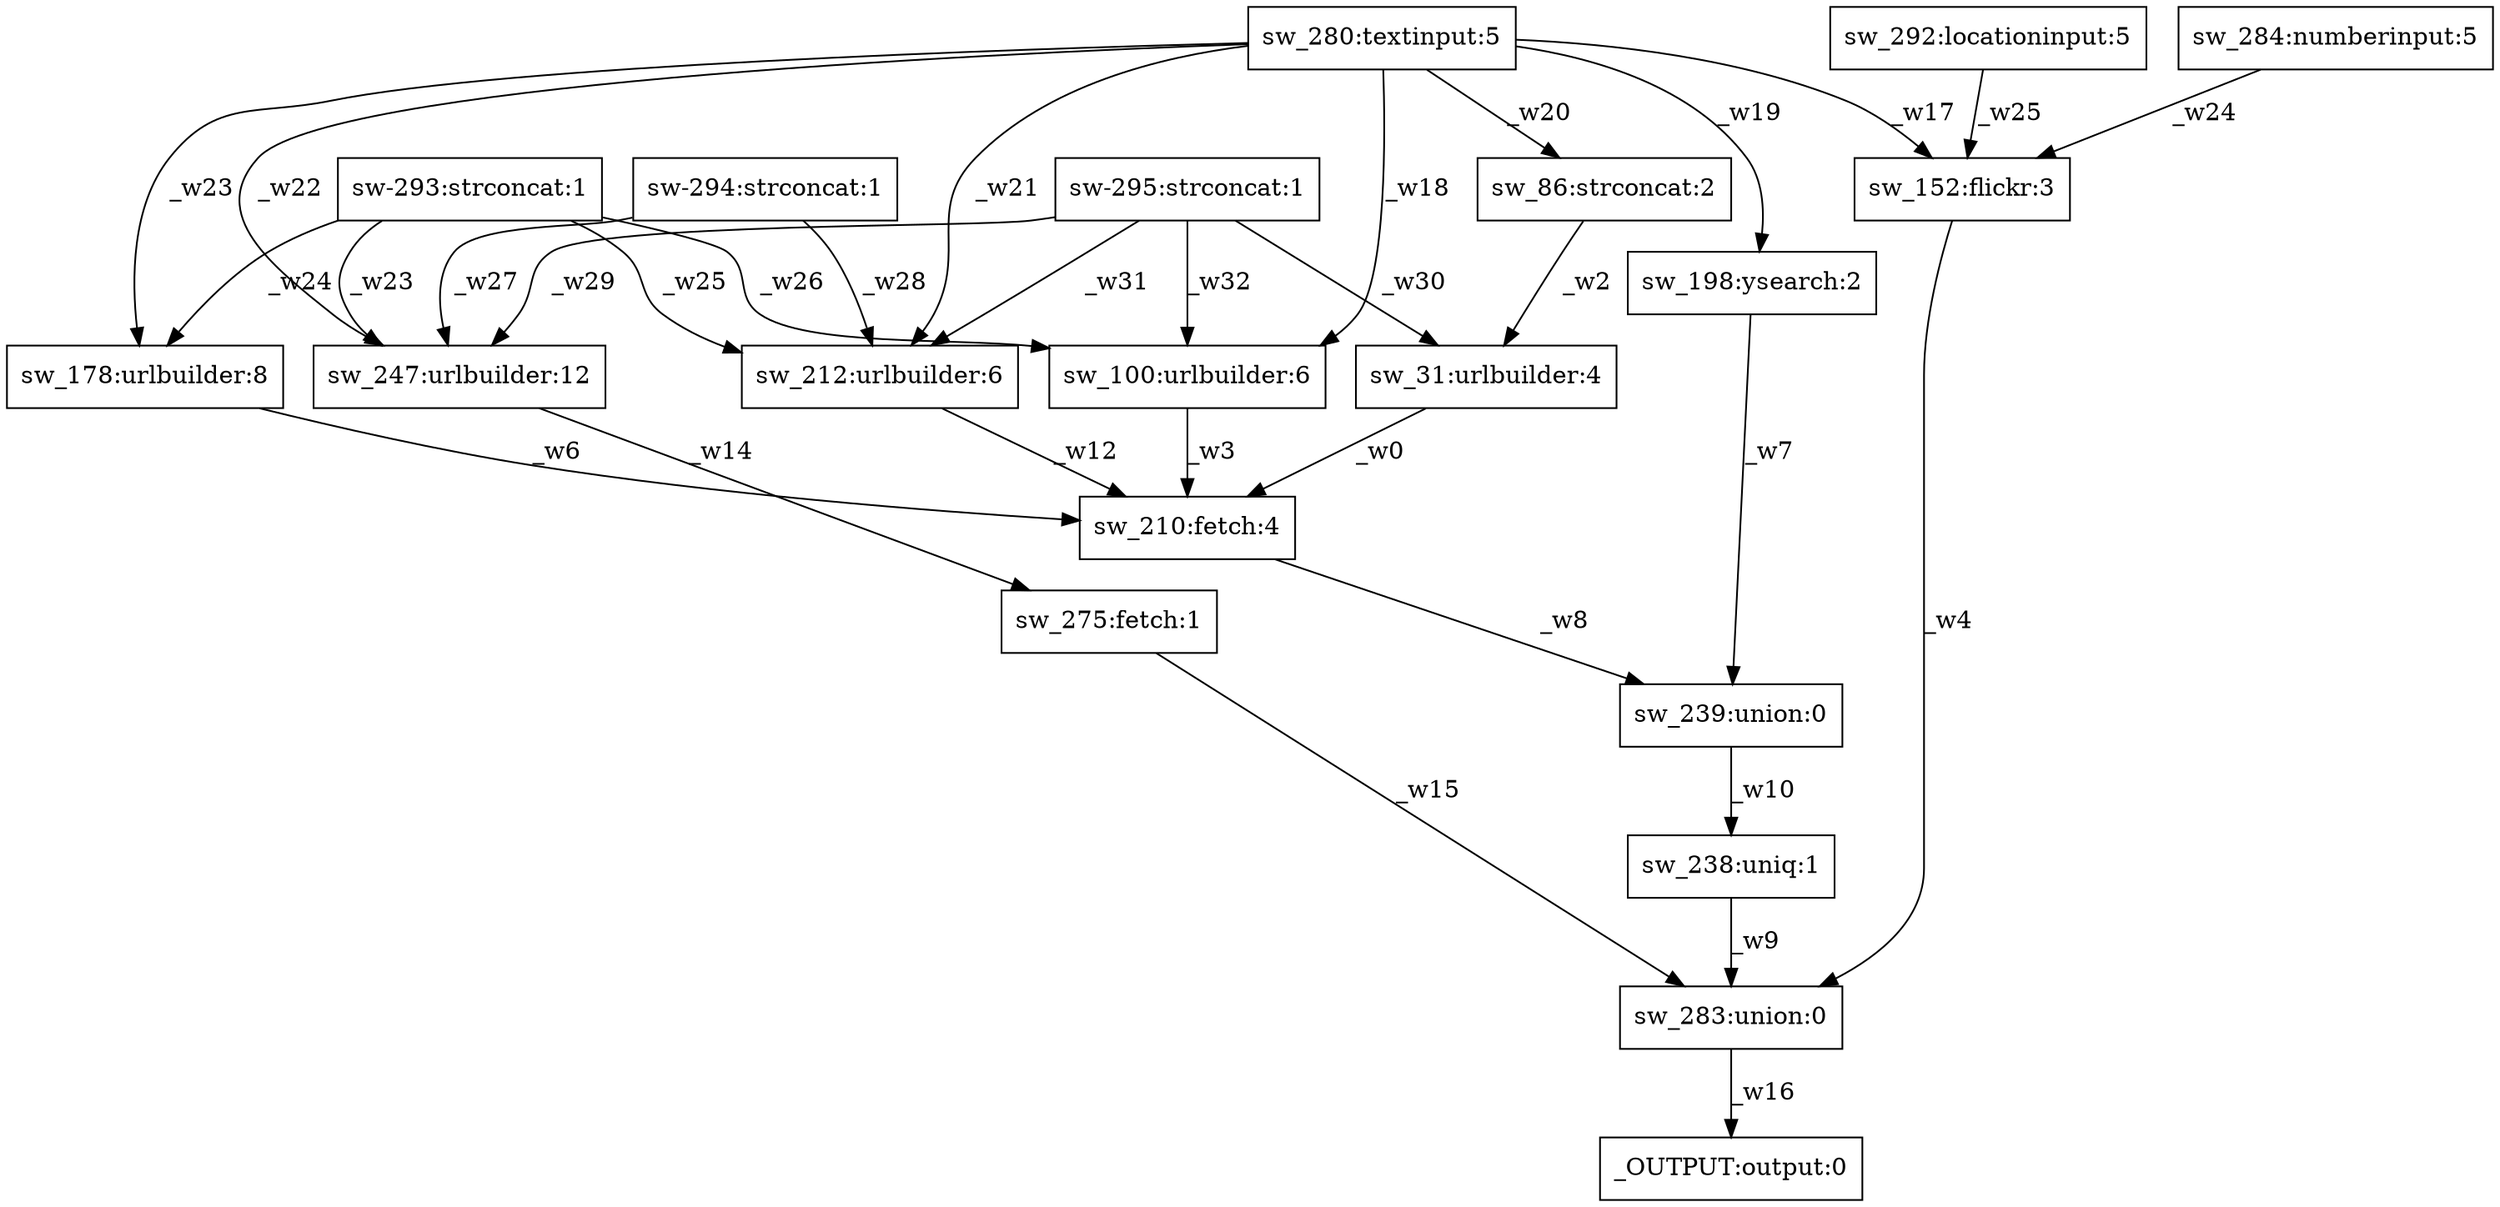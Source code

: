 digraph test1 { node [shape=box] "sw-294" [label="sw-294:strconcat:1"];"sw_247" [label="sw_247:urlbuilder:12"];"sw_178" [label="sw_178:urlbuilder:8"];"_OUTPUT" [label="_OUTPUT:output:0"];"sw_283" [label="sw_283:union:0"];"sw_292" [label="sw_292:locationinput:5"];"sw-293" [label="sw-293:strconcat:1"];"sw_238" [label="sw_238:uniq:1"];"sw_284" [label="sw_284:numberinput:5"];"sw_198" [label="sw_198:ysearch:2"];"sw_152" [label="sw_152:flickr:3"];"sw_239" [label="sw_239:union:0"];"sw_31" [label="sw_31:urlbuilder:4"];"sw_275" [label="sw_275:fetch:1"];"sw_280" [label="sw_280:textinput:5"];"sw_86" [label="sw_86:strconcat:2"];"sw_212" [label="sw_212:urlbuilder:6"];"sw_210" [label="sw_210:fetch:4"];"sw-295" [label="sw-295:strconcat:1"];"sw_100" [label="sw_100:urlbuilder:6"];"sw_31" -> "sw_210" [label="_w0"];"sw_86" -> "sw_31" [label="_w2"];"sw_100" -> "sw_210" [label="_w3"];"sw_152" -> "sw_283" [label="_w4"];"sw_178" -> "sw_210" [label="_w6"];"sw_198" -> "sw_239" [label="_w7"];"sw_210" -> "sw_239" [label="_w8"];"sw_238" -> "sw_283" [label="_w9"];"sw_239" -> "sw_238" [label="_w10"];"sw_212" -> "sw_210" [label="_w12"];"sw_247" -> "sw_275" [label="_w14"];"sw_275" -> "sw_283" [label="_w15"];"sw_283" -> "_OUTPUT" [label="_w16"];"sw_280" -> "sw_152" [label="_w17"];"sw_280" -> "sw_100" [label="_w18"];"sw_280" -> "sw_198" [label="_w19"];"sw_280" -> "sw_86" [label="_w20"];"sw_280" -> "sw_212" [label="_w21"];"sw_280" -> "sw_247" [label="_w22"];"sw_280" -> "sw_178" [label="_w23"];"sw_284" -> "sw_152" [label="_w24"];"sw_292" -> "sw_152" [label="_w25"];"sw-293" -> "sw_247" [label="_w23"];"sw-293" -> "sw_178" [label="_w24"];"sw-293" -> "sw_212" [label="_w25"];"sw-293" -> "sw_100" [label="_w26"];"sw-294" -> "sw_247" [label="_w27"];"sw-294" -> "sw_212" [label="_w28"];"sw-295" -> "sw_247" [label="_w29"];"sw-295" -> "sw_31" [label="_w30"];"sw-295" -> "sw_212" [label="_w31"];"sw-295" -> "sw_100" [label="_w32"];}
